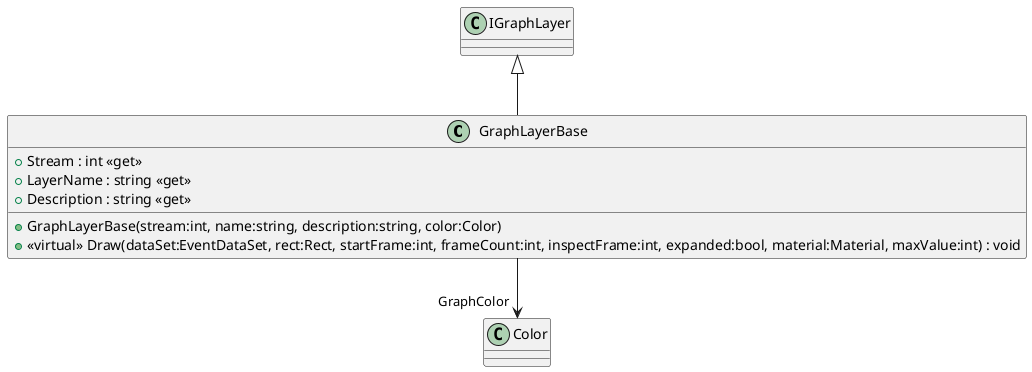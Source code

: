 @startuml
class GraphLayerBase {
    + Stream : int <<get>>
    + GraphLayerBase(stream:int, name:string, description:string, color:Color)
    + LayerName : string <<get>>
    + Description : string <<get>>
    + <<virtual>> Draw(dataSet:EventDataSet, rect:Rect, startFrame:int, frameCount:int, inspectFrame:int, expanded:bool, material:Material, maxValue:int) : void
}
IGraphLayer <|-- GraphLayerBase
GraphLayerBase --> "GraphColor" Color
@enduml
